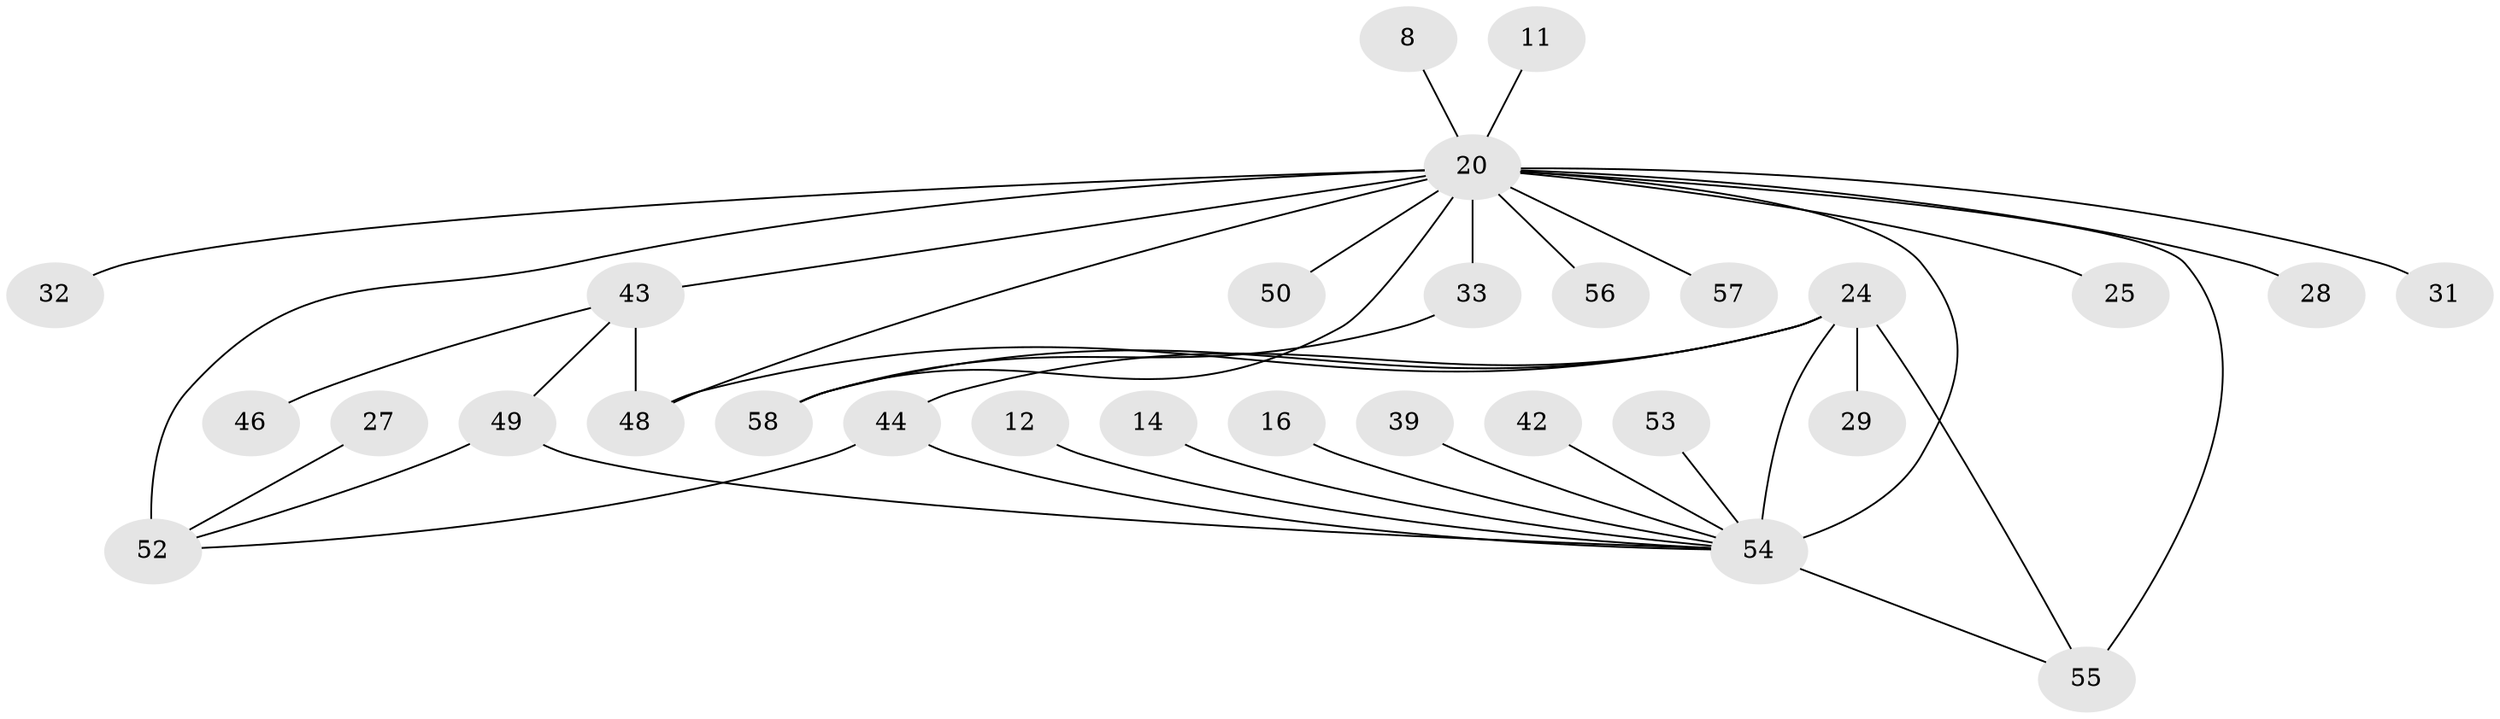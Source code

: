 // original degree distribution, {10: 0.034482758620689655, 16: 0.017241379310344827, 5: 0.05172413793103448, 15: 0.017241379310344827, 7: 0.034482758620689655, 4: 0.1206896551724138, 1: 0.3793103448275862, 9: 0.017241379310344827, 2: 0.20689655172413793, 8: 0.017241379310344827, 3: 0.08620689655172414, 6: 0.017241379310344827}
// Generated by graph-tools (version 1.1) at 2025/47/03/09/25 04:47:08]
// undirected, 29 vertices, 38 edges
graph export_dot {
graph [start="1"]
  node [color=gray90,style=filled];
  8;
  11;
  12;
  14;
  16;
  20 [super="+9+19"];
  24 [super="+1"];
  25;
  27;
  28;
  29 [super="+17"];
  31;
  32;
  33 [super="+30"];
  39 [super="+15"];
  42;
  43 [super="+38"];
  44 [super="+18"];
  46;
  48 [super="+47"];
  49 [super="+22+21+45"];
  50;
  52 [super="+37+6"];
  53;
  54 [super="+5+40+34"];
  55 [super="+51+36"];
  56;
  57;
  58 [super="+35"];
  8 -- 20;
  11 -- 20;
  12 -- 54;
  14 -- 54;
  16 -- 54;
  20 -- 25;
  20 -- 33 [weight=6];
  20 -- 52 [weight=4];
  20 -- 56;
  20 -- 54 [weight=7];
  20 -- 55 [weight=4];
  20 -- 28;
  20 -- 31;
  20 -- 48;
  20 -- 32;
  20 -- 43 [weight=3];
  20 -- 50;
  20 -- 57;
  20 -- 58;
  24 -- 48;
  24 -- 54;
  24 -- 55 [weight=2];
  24 -- 44;
  24 -- 29;
  24 -- 58 [weight=2];
  27 -- 52;
  33 -- 58;
  39 -- 54;
  42 -- 54;
  43 -- 46;
  43 -- 49 [weight=2];
  43 -- 48 [weight=2];
  44 -- 54 [weight=2];
  44 -- 52;
  49 -- 54;
  49 -- 52;
  53 -- 54;
  54 -- 55 [weight=2];
}
